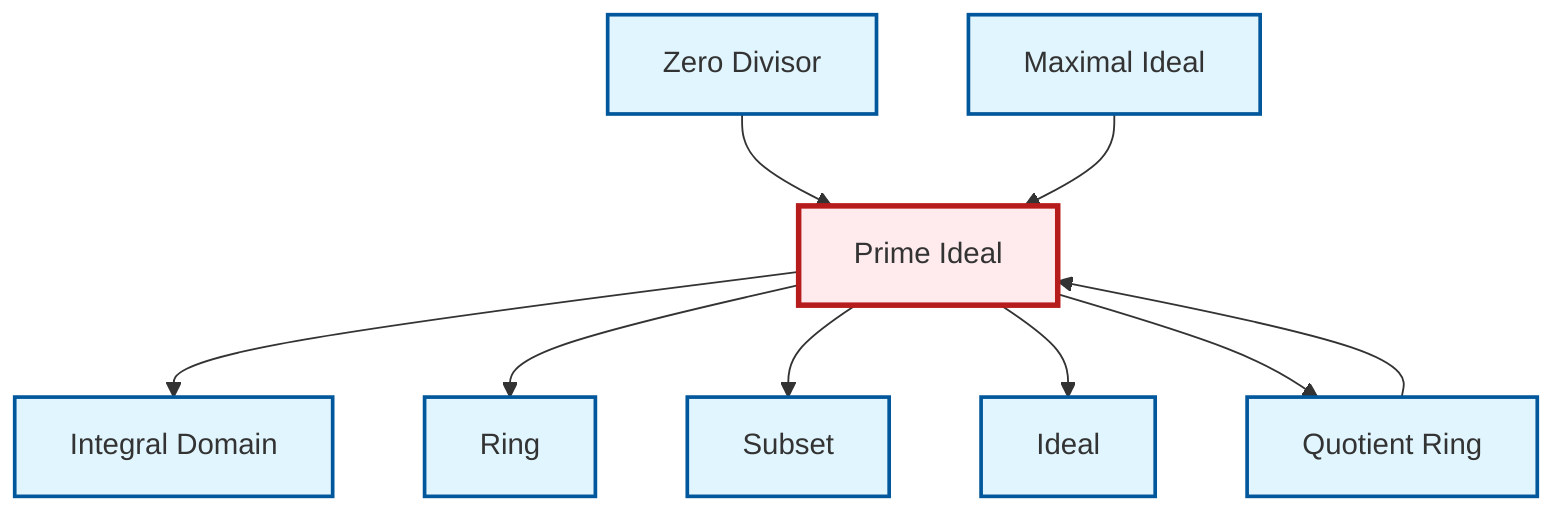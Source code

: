 graph TD
    classDef definition fill:#e1f5fe,stroke:#01579b,stroke-width:2px
    classDef theorem fill:#f3e5f5,stroke:#4a148c,stroke-width:2px
    classDef axiom fill:#fff3e0,stroke:#e65100,stroke-width:2px
    classDef example fill:#e8f5e9,stroke:#1b5e20,stroke-width:2px
    classDef current fill:#ffebee,stroke:#b71c1c,stroke-width:3px
    def-maximal-ideal["Maximal Ideal"]:::definition
    def-quotient-ring["Quotient Ring"]:::definition
    def-subset["Subset"]:::definition
    def-zero-divisor["Zero Divisor"]:::definition
    def-ring["Ring"]:::definition
    def-ideal["Ideal"]:::definition
    def-prime-ideal["Prime Ideal"]:::definition
    def-integral-domain["Integral Domain"]:::definition
    def-prime-ideal --> def-integral-domain
    def-prime-ideal --> def-ring
    def-quotient-ring --> def-prime-ideal
    def-prime-ideal --> def-subset
    def-prime-ideal --> def-ideal
    def-zero-divisor --> def-prime-ideal
    def-prime-ideal --> def-quotient-ring
    def-maximal-ideal --> def-prime-ideal
    class def-prime-ideal current
